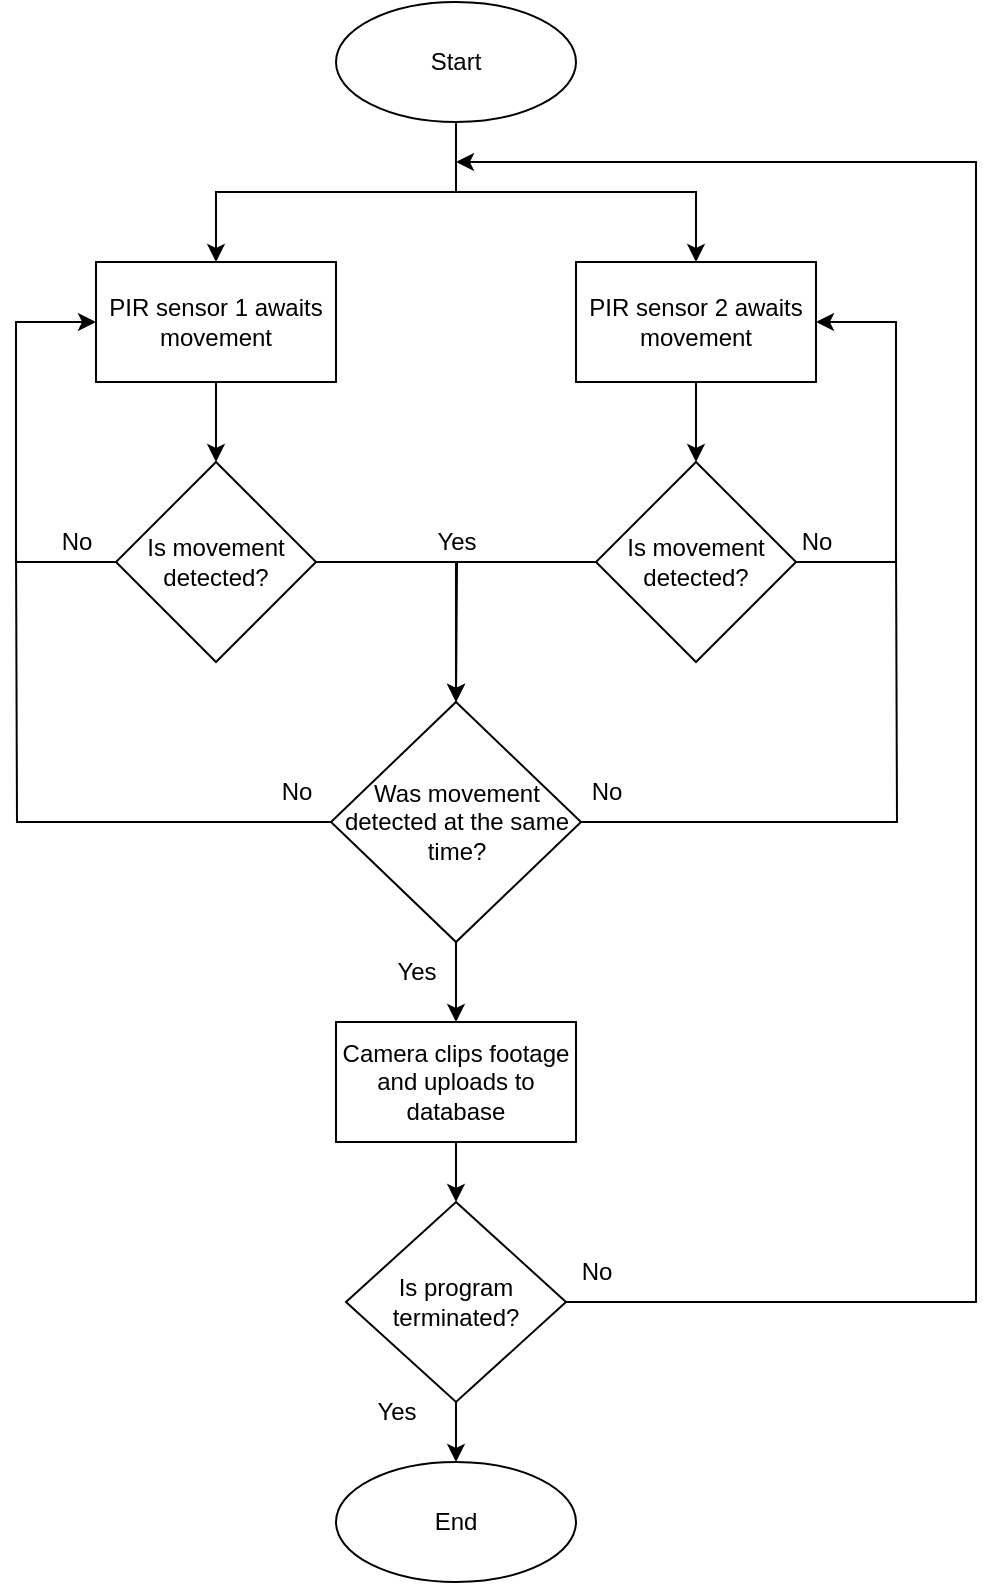 <mxfile version="21.1.5" type="device">
  <diagram name="Page-1" id="jE9_Ny7zacltV2LYeuiw">
    <mxGraphModel dx="1050" dy="545" grid="1" gridSize="10" guides="1" tooltips="1" connect="1" arrows="1" fold="1" page="1" pageScale="1" pageWidth="850" pageHeight="1100" math="0" shadow="0">
      <root>
        <mxCell id="0" />
        <mxCell id="1" parent="0" />
        <mxCell id="_d4l0Of2Ugj4WHg13rGI-13" style="edgeStyle=orthogonalEdgeStyle;rounded=0;orthogonalLoop=1;jettySize=auto;html=1;entryX=0.5;entryY=0;entryDx=0;entryDy=0;" edge="1" parent="1" source="_d4l0Of2Ugj4WHg13rGI-1" target="_d4l0Of2Ugj4WHg13rGI-2">
          <mxGeometry relative="1" as="geometry" />
        </mxCell>
        <mxCell id="_d4l0Of2Ugj4WHg13rGI-14" style="edgeStyle=orthogonalEdgeStyle;rounded=0;orthogonalLoop=1;jettySize=auto;html=1;exitX=0.5;exitY=1;exitDx=0;exitDy=0;" edge="1" parent="1" source="_d4l0Of2Ugj4WHg13rGI-1" target="_d4l0Of2Ugj4WHg13rGI-3">
          <mxGeometry relative="1" as="geometry" />
        </mxCell>
        <mxCell id="_d4l0Of2Ugj4WHg13rGI-1" value="Start" style="ellipse;whiteSpace=wrap;html=1;" vertex="1" parent="1">
          <mxGeometry x="340" y="10" width="120" height="60" as="geometry" />
        </mxCell>
        <mxCell id="_d4l0Of2Ugj4WHg13rGI-15" style="edgeStyle=orthogonalEdgeStyle;rounded=0;orthogonalLoop=1;jettySize=auto;html=1;entryX=0.5;entryY=0;entryDx=0;entryDy=0;" edge="1" parent="1" source="_d4l0Of2Ugj4WHg13rGI-2" target="_d4l0Of2Ugj4WHg13rGI-4">
          <mxGeometry relative="1" as="geometry" />
        </mxCell>
        <mxCell id="_d4l0Of2Ugj4WHg13rGI-2" value="PIR sensor 1 awaits movement" style="whiteSpace=wrap;html=1;" vertex="1" parent="1">
          <mxGeometry x="220" y="140" width="120" height="60" as="geometry" />
        </mxCell>
        <mxCell id="_d4l0Of2Ugj4WHg13rGI-16" style="edgeStyle=orthogonalEdgeStyle;rounded=0;orthogonalLoop=1;jettySize=auto;html=1;entryX=0.5;entryY=0;entryDx=0;entryDy=0;" edge="1" parent="1" source="_d4l0Of2Ugj4WHg13rGI-3" target="_d4l0Of2Ugj4WHg13rGI-11">
          <mxGeometry relative="1" as="geometry" />
        </mxCell>
        <mxCell id="_d4l0Of2Ugj4WHg13rGI-3" value="PIR sensor 2 awaits movement" style="whiteSpace=wrap;html=1;" vertex="1" parent="1">
          <mxGeometry x="460" y="140" width="120" height="60" as="geometry" />
        </mxCell>
        <mxCell id="_d4l0Of2Ugj4WHg13rGI-17" style="edgeStyle=orthogonalEdgeStyle;rounded=0;orthogonalLoop=1;jettySize=auto;html=1;entryX=0.5;entryY=0;entryDx=0;entryDy=0;" edge="1" parent="1" source="_d4l0Of2Ugj4WHg13rGI-4" target="_d4l0Of2Ugj4WHg13rGI-8">
          <mxGeometry relative="1" as="geometry" />
        </mxCell>
        <mxCell id="_d4l0Of2Ugj4WHg13rGI-19" style="edgeStyle=orthogonalEdgeStyle;rounded=0;orthogonalLoop=1;jettySize=auto;html=1;entryX=0;entryY=0.5;entryDx=0;entryDy=0;" edge="1" parent="1" source="_d4l0Of2Ugj4WHg13rGI-4" target="_d4l0Of2Ugj4WHg13rGI-2">
          <mxGeometry relative="1" as="geometry">
            <mxPoint x="190" y="160" as="targetPoint" />
            <Array as="points">
              <mxPoint x="180" y="290" />
              <mxPoint x="180" y="170" />
            </Array>
          </mxGeometry>
        </mxCell>
        <mxCell id="_d4l0Of2Ugj4WHg13rGI-4" value="Is movement detected?" style="rhombus;whiteSpace=wrap;html=1;" vertex="1" parent="1">
          <mxGeometry x="230" y="240" width="100" height="100" as="geometry" />
        </mxCell>
        <mxCell id="_d4l0Of2Ugj4WHg13rGI-22" style="edgeStyle=orthogonalEdgeStyle;rounded=0;orthogonalLoop=1;jettySize=auto;html=1;entryX=0.5;entryY=0;entryDx=0;entryDy=0;" edge="1" parent="1" source="_d4l0Of2Ugj4WHg13rGI-7" target="_d4l0Of2Ugj4WHg13rGI-12">
          <mxGeometry relative="1" as="geometry" />
        </mxCell>
        <mxCell id="_d4l0Of2Ugj4WHg13rGI-7" value="Camera clips footage and uploads to database" style="whiteSpace=wrap;html=1;" vertex="1" parent="1">
          <mxGeometry x="340" y="520" width="120" height="60" as="geometry" />
        </mxCell>
        <mxCell id="_d4l0Of2Ugj4WHg13rGI-21" style="edgeStyle=orthogonalEdgeStyle;rounded=0;orthogonalLoop=1;jettySize=auto;html=1;entryX=0.5;entryY=0;entryDx=0;entryDy=0;" edge="1" parent="1" source="_d4l0Of2Ugj4WHg13rGI-8" target="_d4l0Of2Ugj4WHg13rGI-7">
          <mxGeometry relative="1" as="geometry" />
        </mxCell>
        <mxCell id="_d4l0Of2Ugj4WHg13rGI-25" style="edgeStyle=orthogonalEdgeStyle;rounded=0;orthogonalLoop=1;jettySize=auto;html=1;endArrow=none;endFill=0;" edge="1" parent="1" source="_d4l0Of2Ugj4WHg13rGI-8">
          <mxGeometry relative="1" as="geometry">
            <mxPoint x="180" y="280" as="targetPoint" />
          </mxGeometry>
        </mxCell>
        <mxCell id="_d4l0Of2Ugj4WHg13rGI-26" style="edgeStyle=orthogonalEdgeStyle;rounded=0;orthogonalLoop=1;jettySize=auto;html=1;endArrow=none;endFill=0;" edge="1" parent="1" source="_d4l0Of2Ugj4WHg13rGI-8">
          <mxGeometry relative="1" as="geometry">
            <mxPoint x="620" y="280" as="targetPoint" />
          </mxGeometry>
        </mxCell>
        <mxCell id="_d4l0Of2Ugj4WHg13rGI-8" value="Was movement detected at the same time?" style="rhombus;whiteSpace=wrap;html=1;" vertex="1" parent="1">
          <mxGeometry x="337.5" y="360" width="125" height="120" as="geometry" />
        </mxCell>
        <mxCell id="_d4l0Of2Ugj4WHg13rGI-10" value="End" style="ellipse;whiteSpace=wrap;html=1;" vertex="1" parent="1">
          <mxGeometry x="340" y="740" width="120" height="60" as="geometry" />
        </mxCell>
        <mxCell id="_d4l0Of2Ugj4WHg13rGI-18" style="edgeStyle=orthogonalEdgeStyle;rounded=0;orthogonalLoop=1;jettySize=auto;html=1;" edge="1" parent="1" source="_d4l0Of2Ugj4WHg13rGI-11">
          <mxGeometry relative="1" as="geometry">
            <mxPoint x="400" y="360" as="targetPoint" />
          </mxGeometry>
        </mxCell>
        <mxCell id="_d4l0Of2Ugj4WHg13rGI-20" style="edgeStyle=orthogonalEdgeStyle;rounded=0;orthogonalLoop=1;jettySize=auto;html=1;entryX=1;entryY=0.5;entryDx=0;entryDy=0;" edge="1" parent="1" source="_d4l0Of2Ugj4WHg13rGI-11" target="_d4l0Of2Ugj4WHg13rGI-3">
          <mxGeometry relative="1" as="geometry">
            <mxPoint x="610" y="170" as="targetPoint" />
            <Array as="points">
              <mxPoint x="620" y="290" />
              <mxPoint x="620" y="170" />
            </Array>
          </mxGeometry>
        </mxCell>
        <mxCell id="_d4l0Of2Ugj4WHg13rGI-11" value="Is movement detected?" style="rhombus;whiteSpace=wrap;html=1;" vertex="1" parent="1">
          <mxGeometry x="470" y="240" width="100" height="100" as="geometry" />
        </mxCell>
        <mxCell id="_d4l0Of2Ugj4WHg13rGI-23" style="edgeStyle=orthogonalEdgeStyle;rounded=0;orthogonalLoop=1;jettySize=auto;html=1;exitX=0.5;exitY=1;exitDx=0;exitDy=0;entryX=0.5;entryY=0;entryDx=0;entryDy=0;" edge="1" parent="1" source="_d4l0Of2Ugj4WHg13rGI-12" target="_d4l0Of2Ugj4WHg13rGI-10">
          <mxGeometry relative="1" as="geometry" />
        </mxCell>
        <mxCell id="_d4l0Of2Ugj4WHg13rGI-35" style="edgeStyle=orthogonalEdgeStyle;rounded=0;orthogonalLoop=1;jettySize=auto;html=1;" edge="1" parent="1" source="_d4l0Of2Ugj4WHg13rGI-12">
          <mxGeometry relative="1" as="geometry">
            <mxPoint x="400" y="90" as="targetPoint" />
            <Array as="points">
              <mxPoint x="660" y="660" />
              <mxPoint x="660" y="90" />
              <mxPoint x="490" y="90" />
            </Array>
          </mxGeometry>
        </mxCell>
        <mxCell id="_d4l0Of2Ugj4WHg13rGI-12" value="Is program terminated?" style="rhombus;whiteSpace=wrap;html=1;" vertex="1" parent="1">
          <mxGeometry x="345" y="610" width="110" height="100" as="geometry" />
        </mxCell>
        <mxCell id="_d4l0Of2Ugj4WHg13rGI-24" value="Yes" style="text;html=1;align=center;verticalAlign=middle;resizable=0;points=[];autosize=1;strokeColor=none;fillColor=none;" vertex="1" parent="1">
          <mxGeometry x="380" y="265" width="40" height="30" as="geometry" />
        </mxCell>
        <mxCell id="_d4l0Of2Ugj4WHg13rGI-28" value="No" style="text;html=1;align=center;verticalAlign=middle;resizable=0;points=[];autosize=1;strokeColor=none;fillColor=none;" vertex="1" parent="1">
          <mxGeometry x="300" y="390" width="40" height="30" as="geometry" />
        </mxCell>
        <mxCell id="_d4l0Of2Ugj4WHg13rGI-29" value="No" style="text;html=1;align=center;verticalAlign=middle;resizable=0;points=[];autosize=1;strokeColor=none;fillColor=none;" vertex="1" parent="1">
          <mxGeometry x="455" y="390" width="40" height="30" as="geometry" />
        </mxCell>
        <mxCell id="_d4l0Of2Ugj4WHg13rGI-30" value="No" style="text;html=1;align=center;verticalAlign=middle;resizable=0;points=[];autosize=1;strokeColor=none;fillColor=none;" vertex="1" parent="1">
          <mxGeometry x="190" y="265" width="40" height="30" as="geometry" />
        </mxCell>
        <mxCell id="_d4l0Of2Ugj4WHg13rGI-31" value="No" style="text;html=1;align=center;verticalAlign=middle;resizable=0;points=[];autosize=1;strokeColor=none;fillColor=none;" vertex="1" parent="1">
          <mxGeometry x="560" y="265" width="40" height="30" as="geometry" />
        </mxCell>
        <mxCell id="_d4l0Of2Ugj4WHg13rGI-33" value="Yes" style="text;html=1;align=center;verticalAlign=middle;resizable=0;points=[];autosize=1;strokeColor=none;fillColor=none;" vertex="1" parent="1">
          <mxGeometry x="360" y="480" width="40" height="30" as="geometry" />
        </mxCell>
        <mxCell id="_d4l0Of2Ugj4WHg13rGI-34" value="Yes" style="text;html=1;align=center;verticalAlign=middle;resizable=0;points=[];autosize=1;strokeColor=none;fillColor=none;" vertex="1" parent="1">
          <mxGeometry x="350" y="700" width="40" height="30" as="geometry" />
        </mxCell>
        <mxCell id="_d4l0Of2Ugj4WHg13rGI-36" value="No" style="text;html=1;align=center;verticalAlign=middle;resizable=0;points=[];autosize=1;strokeColor=none;fillColor=none;" vertex="1" parent="1">
          <mxGeometry x="450" y="630" width="40" height="30" as="geometry" />
        </mxCell>
      </root>
    </mxGraphModel>
  </diagram>
</mxfile>
